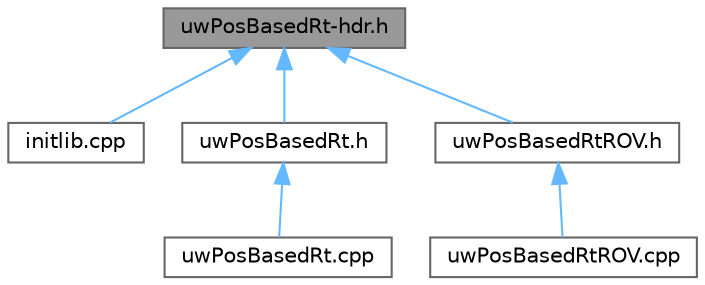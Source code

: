 digraph "uwPosBasedRt-hdr.h"
{
 // LATEX_PDF_SIZE
  bgcolor="transparent";
  edge [fontname=Helvetica,fontsize=10,labelfontname=Helvetica,labelfontsize=10];
  node [fontname=Helvetica,fontsize=10,shape=box,height=0.2,width=0.4];
  Node1 [id="Node000001",label="uwPosBasedRt-hdr.h",height=0.2,width=0.4,color="gray40", fillcolor="grey60", style="filled", fontcolor="black",tooltip="Provides the header description for UwPosBasedRt packets."];
  Node1 -> Node2 [id="edge1_Node000001_Node000002",dir="back",color="steelblue1",style="solid",tooltip=" "];
  Node2 [id="Node000002",label="initlib.cpp",height=0.2,width=0.4,color="grey40", fillcolor="white", style="filled",URL="$DESERT__Framework_2DESERT_2network_2uwPositionBasedRouting_2initlib_8cpp.html",tooltip="Provides the initialization of uwPositionBasedRouting libraries."];
  Node1 -> Node3 [id="edge2_Node000001_Node000003",dir="back",color="steelblue1",style="solid",tooltip=" "];
  Node3 [id="Node000003",label="uwPosBasedRt.h",height=0.2,width=0.4,color="grey40", fillcolor="white", style="filled",URL="$uwPosBasedRt_8h.html",tooltip="Routing protocol for static node based on ROV position."];
  Node3 -> Node4 [id="edge3_Node000003_Node000004",dir="back",color="steelblue1",style="solid",tooltip=" "];
  Node4 [id="Node000004",label="uwPosBasedRt.cpp",height=0.2,width=0.4,color="grey40", fillcolor="white", style="filled",URL="$uwPosBasedRt_8cpp.html",tooltip="Routing protocol for static node based on ROV position."];
  Node1 -> Node5 [id="edge4_Node000001_Node000005",dir="back",color="steelblue1",style="solid",tooltip=" "];
  Node5 [id="Node000005",label="uwPosBasedRtROV.h",height=0.2,width=0.4,color="grey40", fillcolor="white", style="filled",URL="$uwPosBasedRtROV_8h.html",tooltip="Routing protocol for vehicles based on ROV position."];
  Node5 -> Node6 [id="edge5_Node000005_Node000006",dir="back",color="steelblue1",style="solid",tooltip=" "];
  Node6 [id="Node000006",label="uwPosBasedRtROV.cpp",height=0.2,width=0.4,color="grey40", fillcolor="white", style="filled",URL="$uwPosBasedRtROV_8cpp.html",tooltip="Routing protocol for vehicles based on ROV position."];
}
